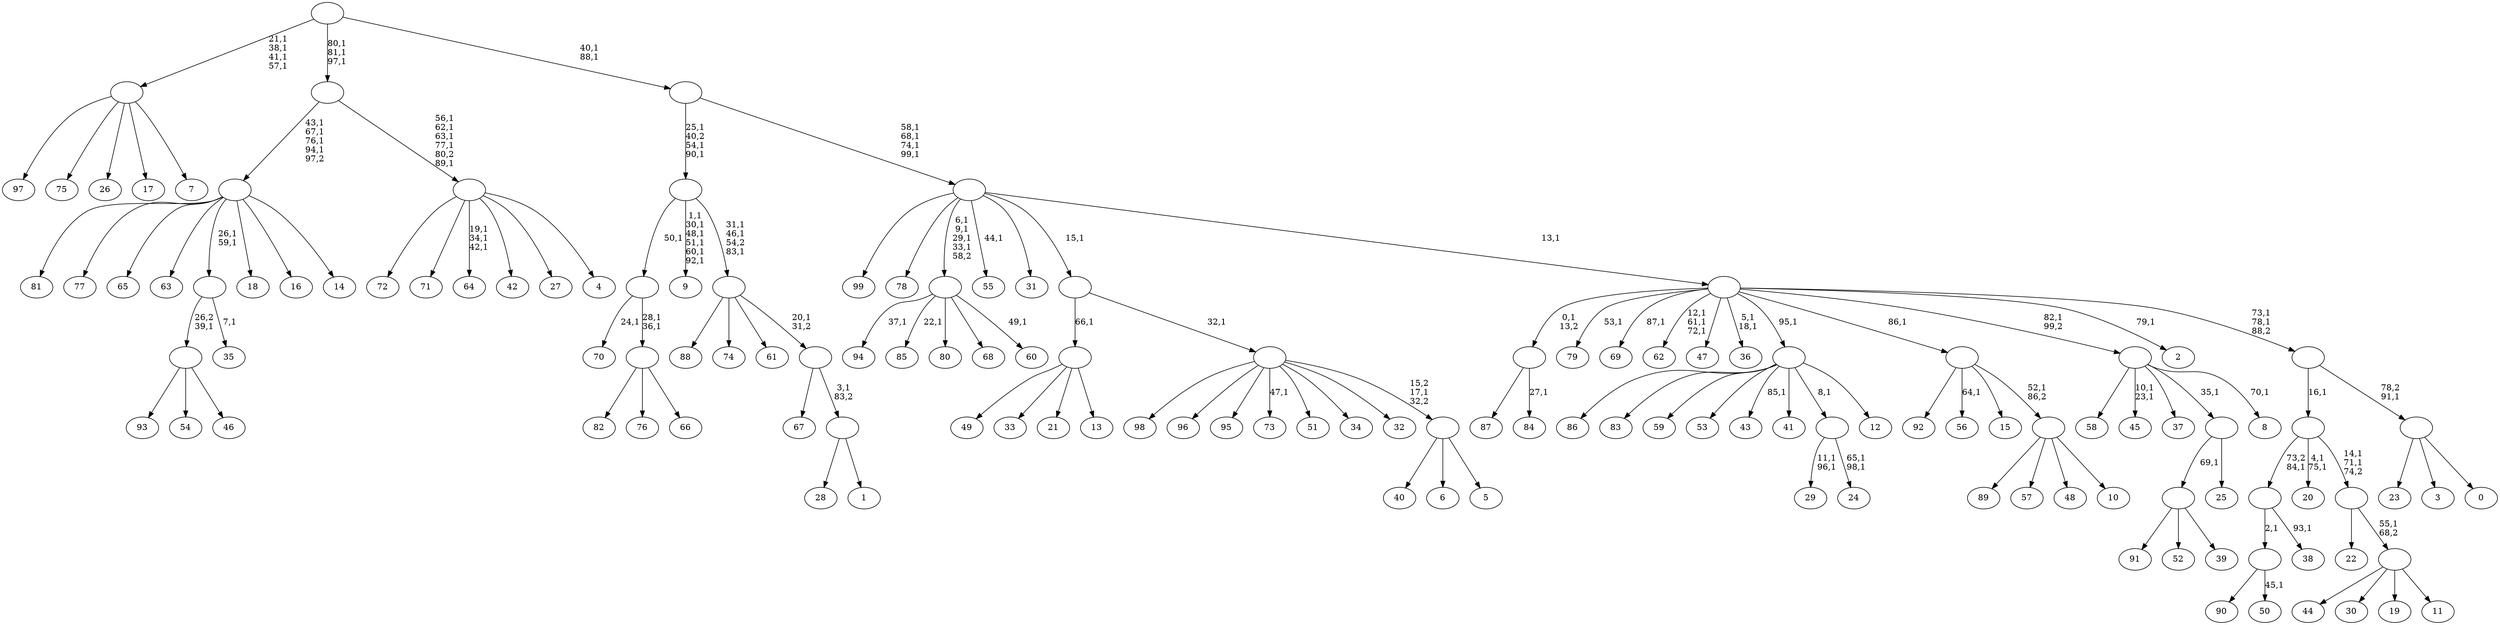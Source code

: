 digraph T {
	200 [label="99"]
	199 [label="98"]
	198 [label="97"]
	197 [label="96"]
	196 [label="95"]
	195 [label="94"]
	193 [label="93"]
	192 [label="92"]
	191 [label="91"]
	190 [label="90"]
	189 [label="89"]
	188 [label="88"]
	187 [label="87"]
	186 [label="86"]
	185 [label="85"]
	183 [label="84"]
	181 [label=""]
	180 [label="83"]
	179 [label="82"]
	178 [label="81"]
	177 [label="80"]
	176 [label="79"]
	174 [label="78"]
	173 [label="77"]
	172 [label="76"]
	171 [label="75"]
	170 [label="74"]
	169 [label="73"]
	167 [label="72"]
	166 [label="71"]
	165 [label="70"]
	163 [label="69"]
	161 [label="68"]
	160 [label="67"]
	159 [label="66"]
	158 [label=""]
	156 [label=""]
	155 [label="65"]
	154 [label="64"]
	150 [label="63"]
	149 [label="62"]
	145 [label="61"]
	144 [label="60"]
	142 [label=""]
	138 [label="59"]
	137 [label="58"]
	136 [label="57"]
	135 [label="56"]
	133 [label="55"]
	131 [label="54"]
	130 [label="53"]
	129 [label="52"]
	128 [label="51"]
	127 [label="50"]
	125 [label=""]
	124 [label="49"]
	123 [label="48"]
	122 [label="47"]
	121 [label="46"]
	120 [label=""]
	119 [label="45"]
	116 [label="44"]
	115 [label="43"]
	113 [label="42"]
	112 [label="41"]
	111 [label="40"]
	110 [label="39"]
	109 [label=""]
	108 [label="38"]
	106 [label=""]
	105 [label="37"]
	104 [label="36"]
	101 [label="35"]
	99 [label=""]
	97 [label="34"]
	96 [label="33"]
	95 [label="32"]
	94 [label="31"]
	93 [label="30"]
	92 [label="29"]
	89 [label="28"]
	88 [label="27"]
	87 [label="26"]
	86 [label="25"]
	85 [label=""]
	84 [label="24"]
	81 [label=""]
	80 [label="23"]
	79 [label="22"]
	78 [label="21"]
	77 [label="20"]
	74 [label="19"]
	73 [label="18"]
	72 [label="17"]
	71 [label="16"]
	70 [label="15"]
	69 [label="14"]
	68 [label=""]
	64 [label="13"]
	63 [label=""]
	62 [label="12"]
	61 [label=""]
	60 [label="11"]
	59 [label=""]
	58 [label=""]
	56 [label=""]
	55 [label="10"]
	54 [label=""]
	53 [label=""]
	52 [label="9"]
	45 [label="8"]
	43 [label=""]
	42 [label="7"]
	41 [label=""]
	37 [label="6"]
	36 [label="5"]
	35 [label=""]
	34 [label=""]
	33 [label=""]
	32 [label="4"]
	31 [label=""]
	26 [label=""]
	23 [label="3"]
	22 [label="2"]
	20 [label="1"]
	19 [label=""]
	18 [label=""]
	17 [label=""]
	14 [label=""]
	11 [label="0"]
	10 [label=""]
	9 [label=""]
	7 [label=""]
	6 [label=""]
	2 [label=""]
	0 [label=""]
	181 -> 183 [label="27,1"]
	181 -> 187 [label=""]
	158 -> 179 [label=""]
	158 -> 172 [label=""]
	158 -> 159 [label=""]
	156 -> 158 [label="28,1\n36,1"]
	156 -> 165 [label="24,1"]
	142 -> 144 [label="49,1"]
	142 -> 185 [label="22,1"]
	142 -> 195 [label="37,1"]
	142 -> 177 [label=""]
	142 -> 161 [label=""]
	125 -> 127 [label="45,1"]
	125 -> 190 [label=""]
	120 -> 193 [label=""]
	120 -> 131 [label=""]
	120 -> 121 [label=""]
	109 -> 191 [label=""]
	109 -> 129 [label=""]
	109 -> 110 [label=""]
	106 -> 108 [label="93,1"]
	106 -> 125 [label="2,1"]
	99 -> 101 [label="7,1"]
	99 -> 120 [label="26,2\n39,1"]
	85 -> 109 [label="69,1"]
	85 -> 86 [label=""]
	81 -> 84 [label="65,1\n98,1"]
	81 -> 92 [label="11,1\n96,1"]
	68 -> 99 [label="26,1\n59,1"]
	68 -> 178 [label=""]
	68 -> 173 [label=""]
	68 -> 155 [label=""]
	68 -> 150 [label=""]
	68 -> 73 [label=""]
	68 -> 71 [label=""]
	68 -> 69 [label=""]
	63 -> 124 [label=""]
	63 -> 96 [label=""]
	63 -> 78 [label=""]
	63 -> 64 [label=""]
	61 -> 115 [label="85,1"]
	61 -> 186 [label=""]
	61 -> 180 [label=""]
	61 -> 138 [label=""]
	61 -> 130 [label=""]
	61 -> 112 [label=""]
	61 -> 81 [label="8,1"]
	61 -> 62 [label=""]
	59 -> 116 [label=""]
	59 -> 93 [label=""]
	59 -> 74 [label=""]
	59 -> 60 [label=""]
	58 -> 79 [label=""]
	58 -> 59 [label="55,1\n68,2"]
	56 -> 58 [label="14,1\n71,1\n74,2"]
	56 -> 77 [label="4,1\n75,1"]
	56 -> 106 [label="73,2\n84,1"]
	54 -> 189 [label=""]
	54 -> 136 [label=""]
	54 -> 123 [label=""]
	54 -> 55 [label=""]
	53 -> 135 [label="64,1"]
	53 -> 192 [label=""]
	53 -> 70 [label=""]
	53 -> 54 [label="52,1\n86,2"]
	43 -> 45 [label="70,1"]
	43 -> 119 [label="10,1\n23,1"]
	43 -> 137 [label=""]
	43 -> 105 [label=""]
	43 -> 85 [label="35,1"]
	41 -> 198 [label=""]
	41 -> 171 [label=""]
	41 -> 87 [label=""]
	41 -> 72 [label=""]
	41 -> 42 [label=""]
	35 -> 111 [label=""]
	35 -> 37 [label=""]
	35 -> 36 [label=""]
	34 -> 169 [label="47,1"]
	34 -> 199 [label=""]
	34 -> 197 [label=""]
	34 -> 196 [label=""]
	34 -> 128 [label=""]
	34 -> 97 [label=""]
	34 -> 95 [label=""]
	34 -> 35 [label="15,2\n17,1\n32,2"]
	33 -> 63 [label="66,1"]
	33 -> 34 [label="32,1"]
	31 -> 154 [label="19,1\n34,1\n42,1"]
	31 -> 167 [label=""]
	31 -> 166 [label=""]
	31 -> 113 [label=""]
	31 -> 88 [label=""]
	31 -> 32 [label=""]
	26 -> 31 [label="56,1\n62,1\n63,1\n77,1\n80,2\n89,1"]
	26 -> 68 [label="43,1\n67,1\n76,1\n94,1\n97,2"]
	19 -> 89 [label=""]
	19 -> 20 [label=""]
	18 -> 160 [label=""]
	18 -> 19 [label="3,1\n83,2"]
	17 -> 188 [label=""]
	17 -> 170 [label=""]
	17 -> 145 [label=""]
	17 -> 18 [label="20,1\n31,2"]
	14 -> 17 [label="31,1\n46,1\n54,2\n83,1"]
	14 -> 52 [label="1,1\n30,1\n48,1\n51,1\n60,1\n92,1"]
	14 -> 156 [label="50,1"]
	10 -> 80 [label=""]
	10 -> 23 [label=""]
	10 -> 11 [label=""]
	9 -> 56 [label="16,1"]
	9 -> 10 [label="78,2\n91,1"]
	7 -> 9 [label="73,1\n78,1\n88,2"]
	7 -> 22 [label="79,1"]
	7 -> 104 [label="5,1\n18,1"]
	7 -> 149 [label="12,1\n61,1\n72,1"]
	7 -> 163 [label="87,1"]
	7 -> 176 [label="53,1"]
	7 -> 181 [label="0,1\n13,2"]
	7 -> 122 [label=""]
	7 -> 61 [label="95,1"]
	7 -> 53 [label="86,1"]
	7 -> 43 [label="82,1\n99,2"]
	6 -> 133 [label="44,1"]
	6 -> 142 [label="6,1\n9,1\n29,1\n33,1\n58,2"]
	6 -> 200 [label=""]
	6 -> 174 [label=""]
	6 -> 94 [label=""]
	6 -> 33 [label="15,1"]
	6 -> 7 [label="13,1"]
	2 -> 6 [label="58,1\n68,1\n74,1\n99,1"]
	2 -> 14 [label="25,1\n40,2\n54,1\n90,1"]
	0 -> 2 [label="40,1\n88,1"]
	0 -> 26 [label="80,1\n81,1\n97,1"]
	0 -> 41 [label="21,1\n38,1\n41,1\n57,1"]
}
